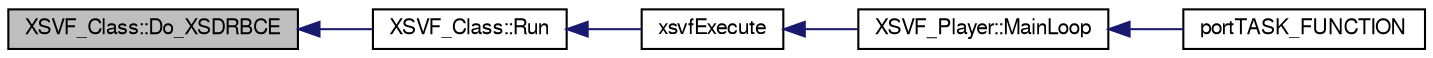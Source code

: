 digraph G
{
  bgcolor="transparent";
  edge [fontname="FreeSans",fontsize=10,labelfontname="FreeSans",labelfontsize=10];
  node [fontname="FreeSans",fontsize=10,shape=record];
  rankdir=LR;
  Node1 [label="XSVF_Class::Do_XSDRBCE",height=0.2,width=0.4,color="black", fillcolor="grey75", style="filled" fontcolor="black"];
  Node1 -> Node2 [dir=back,color="midnightblue",fontsize=10,style="solid",fontname="FreeSans"];
  Node2 [label="XSVF_Class::Run",height=0.2,width=0.4,color="black",URL="$class_x_s_v_f___class.html#12ccef01bf5a47d54aa357204c0e4636"];
  Node2 -> Node3 [dir=back,color="midnightblue",fontsize=10,style="solid",fontname="FreeSans"];
  Node3 [label="xsvfExecute",height=0.2,width=0.4,color="black",URL="$sam7xpud_8hpp.html#d4776d8f8f33635f5042de6b07c849f6"];
  Node3 -> Node4 [dir=back,color="midnightblue",fontsize=10,style="solid",fontname="FreeSans"];
  Node4 [label="XSVF_Player::MainLoop",height=0.2,width=0.4,color="black",URL="$class_x_s_v_f___player.html#7c68cab8bc1c8d4a40a5a14c7e389a9d"];
  Node4 -> Node5 [dir=back,color="midnightblue",fontsize=10,style="solid",fontname="FreeSans"];
  Node5 [label="portTASK_FUNCTION",height=0.2,width=0.4,color="black",URL="$xsvf_task_8cpp.html#0c8ad39baa20f104db774662d3dcdb35"];
}
